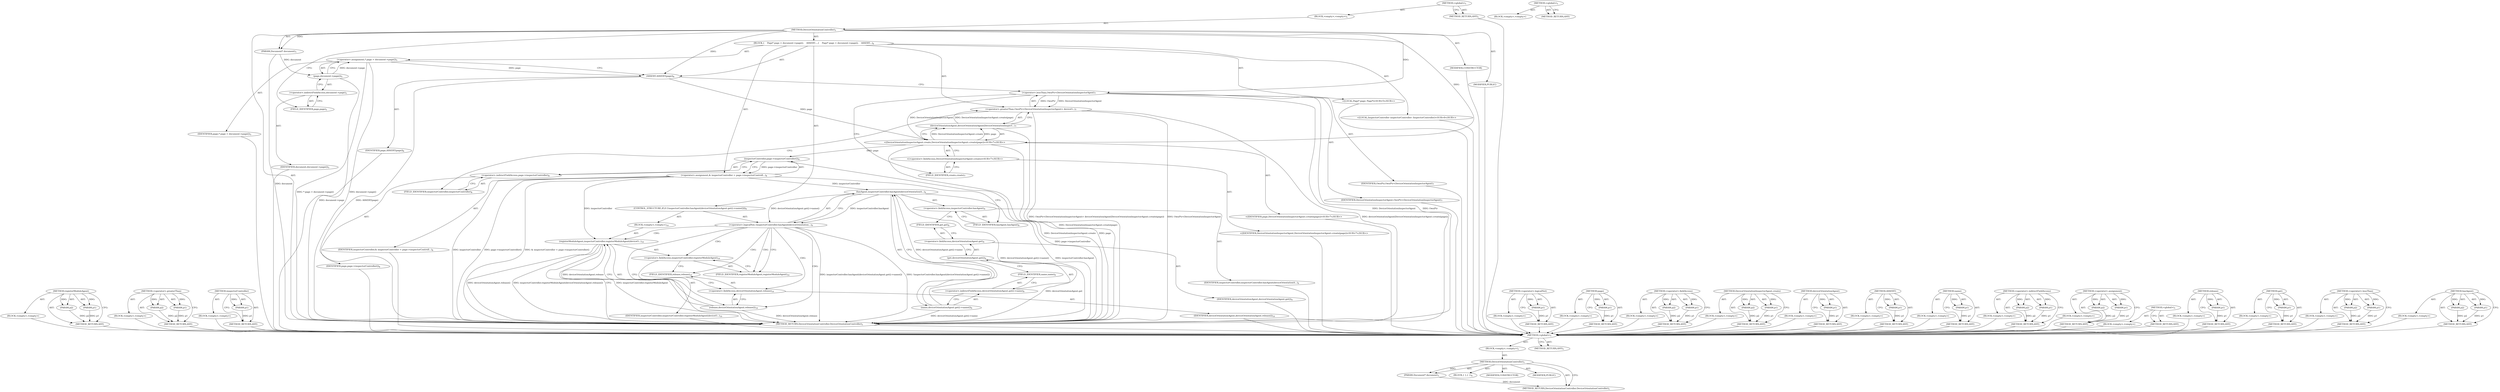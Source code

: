 digraph "hasAgent" {
vulnerable_6 [label=<(METHOD,&lt;global&gt;)<SUB>1</SUB>>];
vulnerable_7 [label=<(BLOCK,&lt;empty&gt;,&lt;empty&gt;)<SUB>1</SUB>>];
vulnerable_8 [label=<(METHOD,DeviceOrientationController)<SUB>1</SUB>>];
vulnerable_9 [label=<(PARAM,Document* document)<SUB>1</SUB>>];
vulnerable_10 [label=<(BLOCK,{
 },{
 })<SUB>4</SUB>>];
vulnerable_11 [label=<(MODIFIER,CONSTRUCTOR)>];
vulnerable_12 [label=<(MODIFIER,PUBLIC)>];
vulnerable_13 [label=<(METHOD_RETURN,DeviceOrientationController.DeviceOrientationController)<SUB>1</SUB>>];
vulnerable_15 [label=<(METHOD_RETURN,ANY)<SUB>1</SUB>>];
vulnerable_26 [label=<(METHOD,&lt;global&gt;)<SUB>1</SUB>>];
vulnerable_27 [label=<(BLOCK,&lt;empty&gt;,&lt;empty&gt;)>];
vulnerable_28 [label=<(METHOD_RETURN,ANY)>];
fixed_147 [label=<(METHOD,registerModuleAgent)>];
fixed_148 [label=<(PARAM,p1)>];
fixed_149 [label=<(PARAM,p2)>];
fixed_150 [label=<(BLOCK,&lt;empty&gt;,&lt;empty&gt;)>];
fixed_151 [label=<(METHOD_RETURN,ANY)>];
fixed_102 [label=<(METHOD,&lt;operator&gt;.greaterThan)>];
fixed_103 [label=<(PARAM,p1)>];
fixed_104 [label=<(PARAM,p2)>];
fixed_105 [label=<(BLOCK,&lt;empty&gt;,&lt;empty&gt;)>];
fixed_106 [label=<(METHOD_RETURN,ANY)>];
fixed_126 [label=<(METHOD,inspectorController)>];
fixed_127 [label=<(PARAM,p1)>];
fixed_128 [label=<(BLOCK,&lt;empty&gt;,&lt;empty&gt;)>];
fixed_129 [label=<(METHOD_RETURN,ANY)>];
fixed_6 [label=<(METHOD,&lt;global&gt;)<SUB>1</SUB>>];
fixed_7 [label=<(BLOCK,&lt;empty&gt;,&lt;empty&gt;)<SUB>1</SUB>>];
fixed_8 [label=<(METHOD,DeviceOrientationController)<SUB>1</SUB>>];
fixed_9 [label=<(PARAM,Document* document)<SUB>1</SUB>>];
fixed_10 [label=<(BLOCK,{
    Page* page = document-&gt;page();
    ASSERT...,{
    Page* page = document-&gt;page();
    ASSERT...)<SUB>4</SUB>>];
fixed_11 [label="<(LOCAL,Page* page: Page*)<SUB>5</SUB>>"];
fixed_12 [label=<(&lt;operator&gt;.assignment,* page = document-&gt;page())<SUB>5</SUB>>];
fixed_13 [label=<(IDENTIFIER,page,* page = document-&gt;page())<SUB>5</SUB>>];
fixed_14 [label=<(page,document-&gt;page())<SUB>5</SUB>>];
fixed_15 [label=<(&lt;operator&gt;.indirectFieldAccess,document-&gt;page)<SUB>5</SUB>>];
fixed_16 [label=<(IDENTIFIER,document,document-&gt;page())<SUB>5</SUB>>];
fixed_17 [label=<(FIELD_IDENTIFIER,page,page)<SUB>5</SUB>>];
fixed_18 [label=<(ASSERT,ASSERT(page))<SUB>6</SUB>>];
fixed_19 [label=<(IDENTIFIER,page,ASSERT(page))<SUB>6</SUB>>];
fixed_20 [label=<(&lt;operator&gt;.greaterThan,OwnPtr&lt;DeviceOrientationInspectorAgent&gt; deviceO...)<SUB>7</SUB>>];
fixed_21 [label=<(&lt;operator&gt;.lessThan,OwnPtr&lt;DeviceOrientationInspectorAgent)<SUB>7</SUB>>];
fixed_22 [label=<(IDENTIFIER,OwnPtr,OwnPtr&lt;DeviceOrientationInspectorAgent)<SUB>7</SUB>>];
fixed_23 [label=<(IDENTIFIER,DeviceOrientationInspectorAgent,OwnPtr&lt;DeviceOrientationInspectorAgent)<SUB>7</SUB>>];
fixed_24 [label=<(deviceOrientationAgent,deviceOrientationAgent(DeviceOrientationInspect...)<SUB>7</SUB>>];
fixed_25 [label="<(DeviceOrientationInspectorAgent.create,DeviceOrientationInspectorAgent::create(page))<SUB>7</SUB>>"];
fixed_26 [label="<(&lt;operator&gt;.fieldAccess,DeviceOrientationInspectorAgent::create)<SUB>7</SUB>>"];
fixed_27 [label="<(IDENTIFIER,DeviceOrientationInspectorAgent,DeviceOrientationInspectorAgent::create(page))<SUB>7</SUB>>"];
fixed_28 [label=<(FIELD_IDENTIFIER,create,create)<SUB>7</SUB>>];
fixed_29 [label="<(IDENTIFIER,page,DeviceOrientationInspectorAgent::create(page))<SUB>7</SUB>>"];
fixed_30 [label="<(LOCAL,InspectorController inspectorController: InspectorController)<SUB>8</SUB>>"];
fixed_31 [label=<(&lt;operator&gt;.assignment,&amp; inspectorController = page-&gt;inspectorControll...)<SUB>8</SUB>>];
fixed_32 [label=<(IDENTIFIER,inspectorController,&amp; inspectorController = page-&gt;inspectorControll...)<SUB>8</SUB>>];
fixed_33 [label=<(inspectorController,page-&gt;inspectorController())<SUB>8</SUB>>];
fixed_34 [label=<(&lt;operator&gt;.indirectFieldAccess,page-&gt;inspectorController)<SUB>8</SUB>>];
fixed_35 [label=<(IDENTIFIER,page,page-&gt;inspectorController())<SUB>8</SUB>>];
fixed_36 [label=<(FIELD_IDENTIFIER,inspectorController,inspectorController)<SUB>8</SUB>>];
fixed_37 [label=<(CONTROL_STRUCTURE,IF,if (!inspectorController.hasAgent(deviceOrientationAgent.get()-&gt;name())))<SUB>9</SUB>>];
fixed_38 [label=<(&lt;operator&gt;.logicalNot,!inspectorController.hasAgent(deviceOrientation...)<SUB>9</SUB>>];
fixed_39 [label=<(hasAgent,inspectorController.hasAgent(deviceOrientationA...)<SUB>9</SUB>>];
fixed_40 [label=<(&lt;operator&gt;.fieldAccess,inspectorController.hasAgent)<SUB>9</SUB>>];
fixed_41 [label=<(IDENTIFIER,inspectorController,inspectorController.hasAgent(deviceOrientationA...)<SUB>9</SUB>>];
fixed_42 [label=<(FIELD_IDENTIFIER,hasAgent,hasAgent)<SUB>9</SUB>>];
fixed_43 [label=<(name,deviceOrientationAgent.get()-&gt;name())<SUB>9</SUB>>];
fixed_44 [label=<(&lt;operator&gt;.indirectFieldAccess,deviceOrientationAgent.get()-&gt;name)<SUB>9</SUB>>];
fixed_45 [label=<(get,deviceOrientationAgent.get())<SUB>9</SUB>>];
fixed_46 [label=<(&lt;operator&gt;.fieldAccess,deviceOrientationAgent.get)<SUB>9</SUB>>];
fixed_47 [label=<(IDENTIFIER,deviceOrientationAgent,deviceOrientationAgent.get())<SUB>9</SUB>>];
fixed_48 [label=<(FIELD_IDENTIFIER,get,get)<SUB>9</SUB>>];
fixed_49 [label=<(FIELD_IDENTIFIER,name,name)<SUB>9</SUB>>];
fixed_50 [label=<(BLOCK,&lt;empty&gt;,&lt;empty&gt;)<SUB>10</SUB>>];
fixed_51 [label=<(registerModuleAgent,inspectorController.registerModuleAgent(deviceO...)<SUB>10</SUB>>];
fixed_52 [label=<(&lt;operator&gt;.fieldAccess,inspectorController.registerModuleAgent)<SUB>10</SUB>>];
fixed_53 [label=<(IDENTIFIER,inspectorController,inspectorController.registerModuleAgent(deviceO...)<SUB>10</SUB>>];
fixed_54 [label=<(FIELD_IDENTIFIER,registerModuleAgent,registerModuleAgent)<SUB>10</SUB>>];
fixed_55 [label=<(release,deviceOrientationAgent.release())<SUB>10</SUB>>];
fixed_56 [label=<(&lt;operator&gt;.fieldAccess,deviceOrientationAgent.release)<SUB>10</SUB>>];
fixed_57 [label=<(IDENTIFIER,deviceOrientationAgent,deviceOrientationAgent.release())<SUB>10</SUB>>];
fixed_58 [label=<(FIELD_IDENTIFIER,release,release)<SUB>10</SUB>>];
fixed_59 [label=<(MODIFIER,CONSTRUCTOR)>];
fixed_60 [label=<(MODIFIER,PUBLIC)>];
fixed_61 [label=<(METHOD_RETURN,DeviceOrientationController.DeviceOrientationController)<SUB>1</SUB>>];
fixed_63 [label=<(METHOD_RETURN,ANY)<SUB>1</SUB>>];
fixed_130 [label=<(METHOD,&lt;operator&gt;.logicalNot)>];
fixed_131 [label=<(PARAM,p1)>];
fixed_132 [label=<(BLOCK,&lt;empty&gt;,&lt;empty&gt;)>];
fixed_133 [label=<(METHOD_RETURN,ANY)>];
fixed_89 [label=<(METHOD,page)>];
fixed_90 [label=<(PARAM,p1)>];
fixed_91 [label=<(BLOCK,&lt;empty&gt;,&lt;empty&gt;)>];
fixed_92 [label=<(METHOD_RETURN,ANY)>];
fixed_121 [label=<(METHOD,&lt;operator&gt;.fieldAccess)>];
fixed_122 [label=<(PARAM,p1)>];
fixed_123 [label=<(PARAM,p2)>];
fixed_124 [label=<(BLOCK,&lt;empty&gt;,&lt;empty&gt;)>];
fixed_125 [label=<(METHOD_RETURN,ANY)>];
fixed_116 [label=<(METHOD,DeviceOrientationInspectorAgent.create)>];
fixed_117 [label=<(PARAM,p1)>];
fixed_118 [label=<(PARAM,p2)>];
fixed_119 [label=<(BLOCK,&lt;empty&gt;,&lt;empty&gt;)>];
fixed_120 [label=<(METHOD_RETURN,ANY)>];
fixed_112 [label=<(METHOD,deviceOrientationAgent)>];
fixed_113 [label=<(PARAM,p1)>];
fixed_114 [label=<(BLOCK,&lt;empty&gt;,&lt;empty&gt;)>];
fixed_115 [label=<(METHOD_RETURN,ANY)>];
fixed_98 [label=<(METHOD,ASSERT)>];
fixed_99 [label=<(PARAM,p1)>];
fixed_100 [label=<(BLOCK,&lt;empty&gt;,&lt;empty&gt;)>];
fixed_101 [label=<(METHOD_RETURN,ANY)>];
fixed_139 [label=<(METHOD,name)>];
fixed_140 [label=<(PARAM,p1)>];
fixed_141 [label=<(BLOCK,&lt;empty&gt;,&lt;empty&gt;)>];
fixed_142 [label=<(METHOD_RETURN,ANY)>];
fixed_93 [label=<(METHOD,&lt;operator&gt;.indirectFieldAccess)>];
fixed_94 [label=<(PARAM,p1)>];
fixed_95 [label=<(PARAM,p2)>];
fixed_96 [label=<(BLOCK,&lt;empty&gt;,&lt;empty&gt;)>];
fixed_97 [label=<(METHOD_RETURN,ANY)>];
fixed_84 [label=<(METHOD,&lt;operator&gt;.assignment)>];
fixed_85 [label=<(PARAM,p1)>];
fixed_86 [label=<(PARAM,p2)>];
fixed_87 [label=<(BLOCK,&lt;empty&gt;,&lt;empty&gt;)>];
fixed_88 [label=<(METHOD_RETURN,ANY)>];
fixed_78 [label=<(METHOD,&lt;global&gt;)<SUB>1</SUB>>];
fixed_79 [label=<(BLOCK,&lt;empty&gt;,&lt;empty&gt;)>];
fixed_80 [label=<(METHOD_RETURN,ANY)>];
fixed_152 [label=<(METHOD,release)>];
fixed_153 [label=<(PARAM,p1)>];
fixed_154 [label=<(BLOCK,&lt;empty&gt;,&lt;empty&gt;)>];
fixed_155 [label=<(METHOD_RETURN,ANY)>];
fixed_143 [label=<(METHOD,get)>];
fixed_144 [label=<(PARAM,p1)>];
fixed_145 [label=<(BLOCK,&lt;empty&gt;,&lt;empty&gt;)>];
fixed_146 [label=<(METHOD_RETURN,ANY)>];
fixed_107 [label=<(METHOD,&lt;operator&gt;.lessThan)>];
fixed_108 [label=<(PARAM,p1)>];
fixed_109 [label=<(PARAM,p2)>];
fixed_110 [label=<(BLOCK,&lt;empty&gt;,&lt;empty&gt;)>];
fixed_111 [label=<(METHOD_RETURN,ANY)>];
fixed_134 [label=<(METHOD,hasAgent)>];
fixed_135 [label=<(PARAM,p1)>];
fixed_136 [label=<(PARAM,p2)>];
fixed_137 [label=<(BLOCK,&lt;empty&gt;,&lt;empty&gt;)>];
fixed_138 [label=<(METHOD_RETURN,ANY)>];
vulnerable_6 -> vulnerable_7  [key=0, label="AST: "];
vulnerable_6 -> vulnerable_15  [key=0, label="AST: "];
vulnerable_6 -> vulnerable_15  [key=1, label="CFG: "];
vulnerable_7 -> vulnerable_8  [key=0, label="AST: "];
vulnerable_8 -> vulnerable_9  [key=0, label="AST: "];
vulnerable_8 -> vulnerable_9  [key=1, label="DDG: "];
vulnerable_8 -> vulnerable_10  [key=0, label="AST: "];
vulnerable_8 -> vulnerable_11  [key=0, label="AST: "];
vulnerable_8 -> vulnerable_12  [key=0, label="AST: "];
vulnerable_8 -> vulnerable_13  [key=0, label="AST: "];
vulnerable_8 -> vulnerable_13  [key=1, label="CFG: "];
vulnerable_9 -> vulnerable_13  [key=0, label="DDG: document"];
vulnerable_26 -> vulnerable_27  [key=0, label="AST: "];
vulnerable_26 -> vulnerable_28  [key=0, label="AST: "];
vulnerable_26 -> vulnerable_28  [key=1, label="CFG: "];
fixed_147 -> fixed_148  [key=0, label="AST: "];
fixed_147 -> fixed_148  [key=1, label="DDG: "];
fixed_147 -> fixed_150  [key=0, label="AST: "];
fixed_147 -> fixed_149  [key=0, label="AST: "];
fixed_147 -> fixed_149  [key=1, label="DDG: "];
fixed_147 -> fixed_151  [key=0, label="AST: "];
fixed_147 -> fixed_151  [key=1, label="CFG: "];
fixed_148 -> fixed_151  [key=0, label="DDG: p1"];
fixed_149 -> fixed_151  [key=0, label="DDG: p2"];
fixed_150 -> vulnerable_6  [key=0];
fixed_151 -> vulnerable_6  [key=0];
fixed_102 -> fixed_103  [key=0, label="AST: "];
fixed_102 -> fixed_103  [key=1, label="DDG: "];
fixed_102 -> fixed_105  [key=0, label="AST: "];
fixed_102 -> fixed_104  [key=0, label="AST: "];
fixed_102 -> fixed_104  [key=1, label="DDG: "];
fixed_102 -> fixed_106  [key=0, label="AST: "];
fixed_102 -> fixed_106  [key=1, label="CFG: "];
fixed_103 -> fixed_106  [key=0, label="DDG: p1"];
fixed_104 -> fixed_106  [key=0, label="DDG: p2"];
fixed_105 -> vulnerable_6  [key=0];
fixed_106 -> vulnerable_6  [key=0];
fixed_126 -> fixed_127  [key=0, label="AST: "];
fixed_126 -> fixed_127  [key=1, label="DDG: "];
fixed_126 -> fixed_128  [key=0, label="AST: "];
fixed_126 -> fixed_129  [key=0, label="AST: "];
fixed_126 -> fixed_129  [key=1, label="CFG: "];
fixed_127 -> fixed_129  [key=0, label="DDG: p1"];
fixed_128 -> vulnerable_6  [key=0];
fixed_129 -> vulnerable_6  [key=0];
fixed_6 -> fixed_7  [key=0, label="AST: "];
fixed_6 -> fixed_63  [key=0, label="AST: "];
fixed_6 -> fixed_63  [key=1, label="CFG: "];
fixed_7 -> fixed_8  [key=0, label="AST: "];
fixed_8 -> fixed_9  [key=0, label="AST: "];
fixed_8 -> fixed_9  [key=1, label="DDG: "];
fixed_8 -> fixed_10  [key=0, label="AST: "];
fixed_8 -> fixed_59  [key=0, label="AST: "];
fixed_8 -> fixed_60  [key=0, label="AST: "];
fixed_8 -> fixed_61  [key=0, label="AST: "];
fixed_8 -> fixed_17  [key=0, label="CFG: "];
fixed_8 -> fixed_18  [key=0, label="DDG: "];
fixed_8 -> fixed_21  [key=0, label="DDG: "];
fixed_8 -> fixed_25  [key=0, label="DDG: "];
fixed_9 -> fixed_61  [key=0, label="DDG: document"];
fixed_9 -> fixed_14  [key=0, label="DDG: document"];
fixed_10 -> fixed_11  [key=0, label="AST: "];
fixed_10 -> fixed_12  [key=0, label="AST: "];
fixed_10 -> fixed_18  [key=0, label="AST: "];
fixed_10 -> fixed_20  [key=0, label="AST: "];
fixed_10 -> fixed_30  [key=0, label="AST: "];
fixed_10 -> fixed_31  [key=0, label="AST: "];
fixed_10 -> fixed_37  [key=0, label="AST: "];
fixed_11 -> vulnerable_6  [key=0];
fixed_12 -> fixed_13  [key=0, label="AST: "];
fixed_12 -> fixed_14  [key=0, label="AST: "];
fixed_12 -> fixed_18  [key=0, label="CFG: "];
fixed_12 -> fixed_18  [key=1, label="DDG: page"];
fixed_12 -> fixed_61  [key=0, label="DDG: document-&gt;page()"];
fixed_12 -> fixed_61  [key=1, label="DDG: * page = document-&gt;page()"];
fixed_13 -> vulnerable_6  [key=0];
fixed_14 -> fixed_15  [key=0, label="AST: "];
fixed_14 -> fixed_12  [key=0, label="CFG: "];
fixed_14 -> fixed_12  [key=1, label="DDG: document-&gt;page"];
fixed_14 -> fixed_61  [key=0, label="DDG: document-&gt;page"];
fixed_15 -> fixed_16  [key=0, label="AST: "];
fixed_15 -> fixed_17  [key=0, label="AST: "];
fixed_15 -> fixed_14  [key=0, label="CFG: "];
fixed_16 -> vulnerable_6  [key=0];
fixed_17 -> fixed_15  [key=0, label="CFG: "];
fixed_18 -> fixed_19  [key=0, label="AST: "];
fixed_18 -> fixed_21  [key=0, label="CFG: "];
fixed_18 -> fixed_61  [key=0, label="DDG: ASSERT(page)"];
fixed_18 -> fixed_25  [key=0, label="DDG: page"];
fixed_19 -> vulnerable_6  [key=0];
fixed_20 -> fixed_21  [key=0, label="AST: "];
fixed_20 -> fixed_24  [key=0, label="AST: "];
fixed_20 -> fixed_36  [key=0, label="CFG: "];
fixed_20 -> fixed_61  [key=0, label="DDG: OwnPtr&lt;DeviceOrientationInspectorAgent"];
fixed_20 -> fixed_61  [key=1, label="DDG: deviceOrientationAgent(DeviceOrientationInspectorAgent::create(page))"];
fixed_20 -> fixed_61  [key=2, label="DDG: OwnPtr&lt;DeviceOrientationInspectorAgent&gt; deviceOrientationAgent(DeviceOrientationInspectorAgent::create(page))"];
fixed_21 -> fixed_22  [key=0, label="AST: "];
fixed_21 -> fixed_23  [key=0, label="AST: "];
fixed_21 -> fixed_28  [key=0, label="CFG: "];
fixed_21 -> fixed_61  [key=0, label="DDG: DeviceOrientationInspectorAgent"];
fixed_21 -> fixed_61  [key=1, label="DDG: OwnPtr"];
fixed_21 -> fixed_20  [key=0, label="DDG: OwnPtr"];
fixed_21 -> fixed_20  [key=1, label="DDG: DeviceOrientationInspectorAgent"];
fixed_21 -> fixed_25  [key=0, label="DDG: DeviceOrientationInspectorAgent"];
fixed_22 -> vulnerable_6  [key=0];
fixed_23 -> vulnerable_6  [key=0];
fixed_24 -> fixed_25  [key=0, label="AST: "];
fixed_24 -> fixed_20  [key=0, label="CFG: "];
fixed_24 -> fixed_20  [key=1, label="DDG: DeviceOrientationInspectorAgent::create(page)"];
fixed_24 -> fixed_61  [key=0, label="DDG: DeviceOrientationInspectorAgent::create(page)"];
fixed_25 -> fixed_26  [key=0, label="AST: "];
fixed_25 -> fixed_29  [key=0, label="AST: "];
fixed_25 -> fixed_24  [key=0, label="CFG: "];
fixed_25 -> fixed_24  [key=1, label="DDG: DeviceOrientationInspectorAgent::create"];
fixed_25 -> fixed_24  [key=2, label="DDG: page"];
fixed_25 -> fixed_61  [key=0, label="DDG: DeviceOrientationInspectorAgent::create"];
fixed_25 -> fixed_61  [key=1, label="DDG: page"];
fixed_25 -> fixed_33  [key=0, label="DDG: page"];
fixed_26 -> fixed_27  [key=0, label="AST: "];
fixed_26 -> fixed_28  [key=0, label="AST: "];
fixed_26 -> fixed_25  [key=0, label="CFG: "];
fixed_27 -> vulnerable_6  [key=0];
fixed_28 -> fixed_26  [key=0, label="CFG: "];
fixed_29 -> vulnerable_6  [key=0];
fixed_30 -> vulnerable_6  [key=0];
fixed_31 -> fixed_32  [key=0, label="AST: "];
fixed_31 -> fixed_33  [key=0, label="AST: "];
fixed_31 -> fixed_42  [key=0, label="CFG: "];
fixed_31 -> fixed_61  [key=0, label="DDG: inspectorController"];
fixed_31 -> fixed_61  [key=1, label="DDG: page-&gt;inspectorController()"];
fixed_31 -> fixed_61  [key=2, label="DDG: &amp; inspectorController = page-&gt;inspectorController()"];
fixed_31 -> fixed_39  [key=0, label="DDG: inspectorController"];
fixed_31 -> fixed_51  [key=0, label="DDG: inspectorController"];
fixed_32 -> vulnerable_6  [key=0];
fixed_33 -> fixed_34  [key=0, label="AST: "];
fixed_33 -> fixed_31  [key=0, label="CFG: "];
fixed_33 -> fixed_31  [key=1, label="DDG: page-&gt;inspectorController"];
fixed_33 -> fixed_61  [key=0, label="DDG: page-&gt;inspectorController"];
fixed_34 -> fixed_35  [key=0, label="AST: "];
fixed_34 -> fixed_36  [key=0, label="AST: "];
fixed_34 -> fixed_33  [key=0, label="CFG: "];
fixed_35 -> vulnerable_6  [key=0];
fixed_36 -> fixed_34  [key=0, label="CFG: "];
fixed_37 -> fixed_38  [key=0, label="AST: "];
fixed_37 -> fixed_50  [key=0, label="AST: "];
fixed_38 -> fixed_39  [key=0, label="AST: "];
fixed_38 -> fixed_61  [key=0, label="CFG: "];
fixed_38 -> fixed_61  [key=1, label="DDG: inspectorController.hasAgent(deviceOrientationAgent.get()-&gt;name())"];
fixed_38 -> fixed_61  [key=2, label="DDG: !inspectorController.hasAgent(deviceOrientationAgent.get()-&gt;name())"];
fixed_38 -> fixed_54  [key=0, label="CFG: "];
fixed_38 -> fixed_54  [key=1, label="CDG: "];
fixed_38 -> fixed_56  [key=0, label="CDG: "];
fixed_38 -> fixed_58  [key=0, label="CDG: "];
fixed_38 -> fixed_51  [key=0, label="CDG: "];
fixed_38 -> fixed_52  [key=0, label="CDG: "];
fixed_38 -> fixed_55  [key=0, label="CDG: "];
fixed_39 -> fixed_40  [key=0, label="AST: "];
fixed_39 -> fixed_43  [key=0, label="AST: "];
fixed_39 -> fixed_38  [key=0, label="CFG: "];
fixed_39 -> fixed_38  [key=1, label="DDG: inspectorController.hasAgent"];
fixed_39 -> fixed_38  [key=2, label="DDG: deviceOrientationAgent.get()-&gt;name()"];
fixed_39 -> fixed_61  [key=0, label="DDG: inspectorController.hasAgent"];
fixed_39 -> fixed_61  [key=1, label="DDG: deviceOrientationAgent.get()-&gt;name()"];
fixed_40 -> fixed_41  [key=0, label="AST: "];
fixed_40 -> fixed_42  [key=0, label="AST: "];
fixed_40 -> fixed_48  [key=0, label="CFG: "];
fixed_41 -> vulnerable_6  [key=0];
fixed_42 -> fixed_40  [key=0, label="CFG: "];
fixed_43 -> fixed_44  [key=0, label="AST: "];
fixed_43 -> fixed_39  [key=0, label="CFG: "];
fixed_43 -> fixed_39  [key=1, label="DDG: deviceOrientationAgent.get()-&gt;name"];
fixed_43 -> fixed_61  [key=0, label="DDG: deviceOrientationAgent.get()-&gt;name"];
fixed_44 -> fixed_45  [key=0, label="AST: "];
fixed_44 -> fixed_49  [key=0, label="AST: "];
fixed_44 -> fixed_43  [key=0, label="CFG: "];
fixed_45 -> fixed_46  [key=0, label="AST: "];
fixed_45 -> fixed_49  [key=0, label="CFG: "];
fixed_45 -> fixed_61  [key=0, label="DDG: deviceOrientationAgent.get"];
fixed_46 -> fixed_47  [key=0, label="AST: "];
fixed_46 -> fixed_48  [key=0, label="AST: "];
fixed_46 -> fixed_45  [key=0, label="CFG: "];
fixed_47 -> vulnerable_6  [key=0];
fixed_48 -> fixed_46  [key=0, label="CFG: "];
fixed_49 -> fixed_44  [key=0, label="CFG: "];
fixed_50 -> fixed_51  [key=0, label="AST: "];
fixed_51 -> fixed_52  [key=0, label="AST: "];
fixed_51 -> fixed_55  [key=0, label="AST: "];
fixed_51 -> fixed_61  [key=0, label="CFG: "];
fixed_51 -> fixed_61  [key=1, label="DDG: inspectorController.registerModuleAgent"];
fixed_51 -> fixed_61  [key=2, label="DDG: deviceOrientationAgent.release()"];
fixed_51 -> fixed_61  [key=3, label="DDG: inspectorController.registerModuleAgent(deviceOrientationAgent.release())"];
fixed_52 -> fixed_53  [key=0, label="AST: "];
fixed_52 -> fixed_54  [key=0, label="AST: "];
fixed_52 -> fixed_58  [key=0, label="CFG: "];
fixed_53 -> vulnerable_6  [key=0];
fixed_54 -> fixed_52  [key=0, label="CFG: "];
fixed_55 -> fixed_56  [key=0, label="AST: "];
fixed_55 -> fixed_51  [key=0, label="CFG: "];
fixed_55 -> fixed_51  [key=1, label="DDG: deviceOrientationAgent.release"];
fixed_55 -> fixed_61  [key=0, label="DDG: deviceOrientationAgent.release"];
fixed_56 -> fixed_57  [key=0, label="AST: "];
fixed_56 -> fixed_58  [key=0, label="AST: "];
fixed_56 -> fixed_55  [key=0, label="CFG: "];
fixed_57 -> vulnerable_6  [key=0];
fixed_58 -> fixed_56  [key=0, label="CFG: "];
fixed_59 -> vulnerable_6  [key=0];
fixed_60 -> vulnerable_6  [key=0];
fixed_61 -> vulnerable_6  [key=0];
fixed_63 -> vulnerable_6  [key=0];
fixed_130 -> fixed_131  [key=0, label="AST: "];
fixed_130 -> fixed_131  [key=1, label="DDG: "];
fixed_130 -> fixed_132  [key=0, label="AST: "];
fixed_130 -> fixed_133  [key=0, label="AST: "];
fixed_130 -> fixed_133  [key=1, label="CFG: "];
fixed_131 -> fixed_133  [key=0, label="DDG: p1"];
fixed_132 -> vulnerable_6  [key=0];
fixed_133 -> vulnerable_6  [key=0];
fixed_89 -> fixed_90  [key=0, label="AST: "];
fixed_89 -> fixed_90  [key=1, label="DDG: "];
fixed_89 -> fixed_91  [key=0, label="AST: "];
fixed_89 -> fixed_92  [key=0, label="AST: "];
fixed_89 -> fixed_92  [key=1, label="CFG: "];
fixed_90 -> fixed_92  [key=0, label="DDG: p1"];
fixed_91 -> vulnerable_6  [key=0];
fixed_92 -> vulnerable_6  [key=0];
fixed_121 -> fixed_122  [key=0, label="AST: "];
fixed_121 -> fixed_122  [key=1, label="DDG: "];
fixed_121 -> fixed_124  [key=0, label="AST: "];
fixed_121 -> fixed_123  [key=0, label="AST: "];
fixed_121 -> fixed_123  [key=1, label="DDG: "];
fixed_121 -> fixed_125  [key=0, label="AST: "];
fixed_121 -> fixed_125  [key=1, label="CFG: "];
fixed_122 -> fixed_125  [key=0, label="DDG: p1"];
fixed_123 -> fixed_125  [key=0, label="DDG: p2"];
fixed_124 -> vulnerable_6  [key=0];
fixed_125 -> vulnerable_6  [key=0];
fixed_116 -> fixed_117  [key=0, label="AST: "];
fixed_116 -> fixed_117  [key=1, label="DDG: "];
fixed_116 -> fixed_119  [key=0, label="AST: "];
fixed_116 -> fixed_118  [key=0, label="AST: "];
fixed_116 -> fixed_118  [key=1, label="DDG: "];
fixed_116 -> fixed_120  [key=0, label="AST: "];
fixed_116 -> fixed_120  [key=1, label="CFG: "];
fixed_117 -> fixed_120  [key=0, label="DDG: p1"];
fixed_118 -> fixed_120  [key=0, label="DDG: p2"];
fixed_119 -> vulnerable_6  [key=0];
fixed_120 -> vulnerable_6  [key=0];
fixed_112 -> fixed_113  [key=0, label="AST: "];
fixed_112 -> fixed_113  [key=1, label="DDG: "];
fixed_112 -> fixed_114  [key=0, label="AST: "];
fixed_112 -> fixed_115  [key=0, label="AST: "];
fixed_112 -> fixed_115  [key=1, label="CFG: "];
fixed_113 -> fixed_115  [key=0, label="DDG: p1"];
fixed_114 -> vulnerable_6  [key=0];
fixed_115 -> vulnerable_6  [key=0];
fixed_98 -> fixed_99  [key=0, label="AST: "];
fixed_98 -> fixed_99  [key=1, label="DDG: "];
fixed_98 -> fixed_100  [key=0, label="AST: "];
fixed_98 -> fixed_101  [key=0, label="AST: "];
fixed_98 -> fixed_101  [key=1, label="CFG: "];
fixed_99 -> fixed_101  [key=0, label="DDG: p1"];
fixed_100 -> vulnerable_6  [key=0];
fixed_101 -> vulnerable_6  [key=0];
fixed_139 -> fixed_140  [key=0, label="AST: "];
fixed_139 -> fixed_140  [key=1, label="DDG: "];
fixed_139 -> fixed_141  [key=0, label="AST: "];
fixed_139 -> fixed_142  [key=0, label="AST: "];
fixed_139 -> fixed_142  [key=1, label="CFG: "];
fixed_140 -> fixed_142  [key=0, label="DDG: p1"];
fixed_141 -> vulnerable_6  [key=0];
fixed_142 -> vulnerable_6  [key=0];
fixed_93 -> fixed_94  [key=0, label="AST: "];
fixed_93 -> fixed_94  [key=1, label="DDG: "];
fixed_93 -> fixed_96  [key=0, label="AST: "];
fixed_93 -> fixed_95  [key=0, label="AST: "];
fixed_93 -> fixed_95  [key=1, label="DDG: "];
fixed_93 -> fixed_97  [key=0, label="AST: "];
fixed_93 -> fixed_97  [key=1, label="CFG: "];
fixed_94 -> fixed_97  [key=0, label="DDG: p1"];
fixed_95 -> fixed_97  [key=0, label="DDG: p2"];
fixed_96 -> vulnerable_6  [key=0];
fixed_97 -> vulnerable_6  [key=0];
fixed_84 -> fixed_85  [key=0, label="AST: "];
fixed_84 -> fixed_85  [key=1, label="DDG: "];
fixed_84 -> fixed_87  [key=0, label="AST: "];
fixed_84 -> fixed_86  [key=0, label="AST: "];
fixed_84 -> fixed_86  [key=1, label="DDG: "];
fixed_84 -> fixed_88  [key=0, label="AST: "];
fixed_84 -> fixed_88  [key=1, label="CFG: "];
fixed_85 -> fixed_88  [key=0, label="DDG: p1"];
fixed_86 -> fixed_88  [key=0, label="DDG: p2"];
fixed_87 -> vulnerable_6  [key=0];
fixed_88 -> vulnerable_6  [key=0];
fixed_78 -> fixed_79  [key=0, label="AST: "];
fixed_78 -> fixed_80  [key=0, label="AST: "];
fixed_78 -> fixed_80  [key=1, label="CFG: "];
fixed_79 -> vulnerable_6  [key=0];
fixed_80 -> vulnerable_6  [key=0];
fixed_152 -> fixed_153  [key=0, label="AST: "];
fixed_152 -> fixed_153  [key=1, label="DDG: "];
fixed_152 -> fixed_154  [key=0, label="AST: "];
fixed_152 -> fixed_155  [key=0, label="AST: "];
fixed_152 -> fixed_155  [key=1, label="CFG: "];
fixed_153 -> fixed_155  [key=0, label="DDG: p1"];
fixed_154 -> vulnerable_6  [key=0];
fixed_155 -> vulnerable_6  [key=0];
fixed_143 -> fixed_144  [key=0, label="AST: "];
fixed_143 -> fixed_144  [key=1, label="DDG: "];
fixed_143 -> fixed_145  [key=0, label="AST: "];
fixed_143 -> fixed_146  [key=0, label="AST: "];
fixed_143 -> fixed_146  [key=1, label="CFG: "];
fixed_144 -> fixed_146  [key=0, label="DDG: p1"];
fixed_145 -> vulnerable_6  [key=0];
fixed_146 -> vulnerable_6  [key=0];
fixed_107 -> fixed_108  [key=0, label="AST: "];
fixed_107 -> fixed_108  [key=1, label="DDG: "];
fixed_107 -> fixed_110  [key=0, label="AST: "];
fixed_107 -> fixed_109  [key=0, label="AST: "];
fixed_107 -> fixed_109  [key=1, label="DDG: "];
fixed_107 -> fixed_111  [key=0, label="AST: "];
fixed_107 -> fixed_111  [key=1, label="CFG: "];
fixed_108 -> fixed_111  [key=0, label="DDG: p1"];
fixed_109 -> fixed_111  [key=0, label="DDG: p2"];
fixed_110 -> vulnerable_6  [key=0];
fixed_111 -> vulnerable_6  [key=0];
fixed_134 -> fixed_135  [key=0, label="AST: "];
fixed_134 -> fixed_135  [key=1, label="DDG: "];
fixed_134 -> fixed_137  [key=0, label="AST: "];
fixed_134 -> fixed_136  [key=0, label="AST: "];
fixed_134 -> fixed_136  [key=1, label="DDG: "];
fixed_134 -> fixed_138  [key=0, label="AST: "];
fixed_134 -> fixed_138  [key=1, label="CFG: "];
fixed_135 -> fixed_138  [key=0, label="DDG: p1"];
fixed_136 -> fixed_138  [key=0, label="DDG: p2"];
fixed_137 -> vulnerable_6  [key=0];
fixed_138 -> vulnerable_6  [key=0];
}
